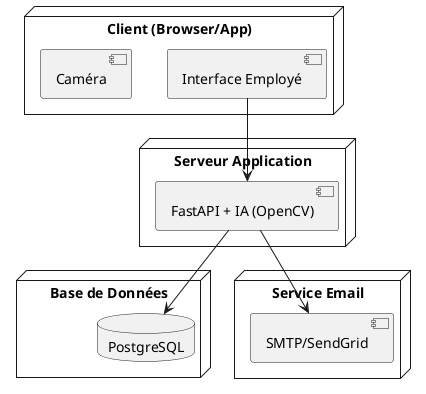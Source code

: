 @startuml
node "Client (Browser/App)" {
  component "Interface Employé"
  component "Caméra"
}
node "Serveur Application" {
  component "FastAPI + IA (OpenCV)"
}
node "Base de Données" {
  database "PostgreSQL"
}
node "Service Email" {
  component "SMTP/SendGrid"
}

"Interface Employé" --> "FastAPI + IA (OpenCV)"
"FastAPI + IA (OpenCV)" --> "PostgreSQL"
"FastAPI + IA (OpenCV)" --> "SMTP/SendGrid"
@enduml
